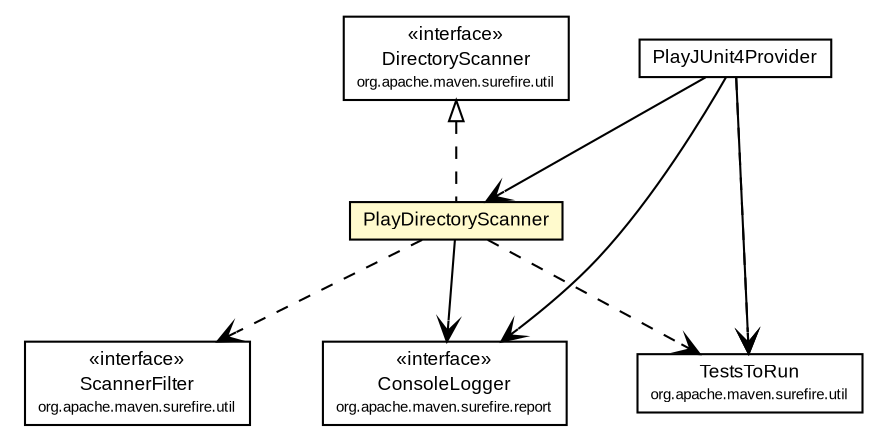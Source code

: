 #!/usr/local/bin/dot
#
# Class diagram 
# Generated by UmlGraph version 4.6 (http://www.spinellis.gr/sw/umlgraph)
#

digraph G {
	edge [fontname="arial",fontsize=10,labelfontname="arial",labelfontsize=10];
	node [fontname="arial",fontsize=10,shape=plaintext];
	// com.google.code.play.surefire.junit4.PlayJUnit4Provider
	c6829 [label=<<table border="0" cellborder="1" cellspacing="0" cellpadding="2" port="p" href="./PlayJUnit4Provider.html">
		<tr><td><table border="0" cellspacing="0" cellpadding="1">
			<tr><td> PlayJUnit4Provider </td></tr>
		</table></td></tr>
		</table>>, fontname="arial", fontcolor="black", fontsize=9.0];
	// com.google.code.play.surefire.junit4.PlayDirectoryScanner
	c6830 [label=<<table border="0" cellborder="1" cellspacing="0" cellpadding="2" port="p" bgcolor="lemonChiffon" href="./PlayDirectoryScanner.html">
		<tr><td><table border="0" cellspacing="0" cellpadding="1">
			<tr><td> PlayDirectoryScanner </td></tr>
		</table></td></tr>
		</table>>, fontname="arial", fontcolor="black", fontsize=9.0];
	//com.google.code.play.surefire.junit4.PlayDirectoryScanner implements org.apache.maven.surefire.util.DirectoryScanner
	c6832:p -> c6830:p [dir=back,arrowtail=empty,style=dashed];
	// com.google.code.play.surefire.junit4.PlayJUnit4Provider NAVASSOC com.google.code.play.surefire.junit4.PlayDirectoryScanner
	c6829:p -> c6830:p [taillabel="", label="", headlabel="", fontname="arial", fontcolor="black", fontsize=10.0, color="black", arrowhead=open];
	// com.google.code.play.surefire.junit4.PlayJUnit4Provider NAVASSOC org.apache.maven.surefire.util.TestsToRun
	c6829:p -> c6833:p [taillabel="", label="", headlabel="", fontname="arial", fontcolor="black", fontsize=10.0, color="black", arrowhead=open];
	// com.google.code.play.surefire.junit4.PlayJUnit4Provider NAVASSOC org.apache.maven.surefire.report.ConsoleLogger
	c6829:p -> c6834:p [taillabel="", label="", headlabel="", fontname="arial", fontcolor="black", fontsize=10.0, color="black", arrowhead=open];
	// com.google.code.play.surefire.junit4.PlayDirectoryScanner NAVASSOC org.apache.maven.surefire.report.ConsoleLogger
	c6830:p -> c6834:p [taillabel="", label="", headlabel="", fontname="arial", fontcolor="black", fontsize=10.0, color="black", arrowhead=open];
	// com.google.code.play.surefire.junit4.PlayJUnit4Provider DEPEND org.apache.maven.surefire.util.TestsToRun
	c6829:p -> c6833:p [taillabel="", label="", headlabel="", fontname="arial", fontcolor="black", fontsize=10.0, color="black", arrowhead=open, style=dashed];
	// com.google.code.play.surefire.junit4.PlayDirectoryScanner DEPEND org.apache.maven.surefire.util.TestsToRun
	c6830:p -> c6833:p [taillabel="", label="", headlabel="", fontname="arial", fontcolor="black", fontsize=10.0, color="black", arrowhead=open, style=dashed];
	// com.google.code.play.surefire.junit4.PlayDirectoryScanner DEPEND org.apache.maven.surefire.util.ScannerFilter
	c6830:p -> c6835:p [taillabel="", label="", headlabel="", fontname="arial", fontcolor="black", fontsize=10.0, color="black", arrowhead=open, style=dashed];
	// org.apache.maven.surefire.report.ConsoleLogger
	c6834 [label=<<table border="0" cellborder="1" cellspacing="0" cellpadding="2" port="p">
		<tr><td><table border="0" cellspacing="0" cellpadding="1">
			<tr><td> &laquo;interface&raquo; </td></tr>
			<tr><td> ConsoleLogger </td></tr>
			<tr><td><font point-size="7.0"> org.apache.maven.surefire.report </font></td></tr>
		</table></td></tr>
		</table>>, fontname="arial", fontcolor="black", fontsize=9.0];
	// org.apache.maven.surefire.util.DirectoryScanner
	c6832 [label=<<table border="0" cellborder="1" cellspacing="0" cellpadding="2" port="p">
		<tr><td><table border="0" cellspacing="0" cellpadding="1">
			<tr><td> &laquo;interface&raquo; </td></tr>
			<tr><td> DirectoryScanner </td></tr>
			<tr><td><font point-size="7.0"> org.apache.maven.surefire.util </font></td></tr>
		</table></td></tr>
		</table>>, fontname="arial", fontcolor="black", fontsize=9.0];
	// org.apache.maven.surefire.util.ScannerFilter
	c6835 [label=<<table border="0" cellborder="1" cellspacing="0" cellpadding="2" port="p">
		<tr><td><table border="0" cellspacing="0" cellpadding="1">
			<tr><td> &laquo;interface&raquo; </td></tr>
			<tr><td> ScannerFilter </td></tr>
			<tr><td><font point-size="7.0"> org.apache.maven.surefire.util </font></td></tr>
		</table></td></tr>
		</table>>, fontname="arial", fontcolor="black", fontsize=9.0];
	// org.apache.maven.surefire.util.TestsToRun
	c6833 [label=<<table border="0" cellborder="1" cellspacing="0" cellpadding="2" port="p">
		<tr><td><table border="0" cellspacing="0" cellpadding="1">
			<tr><td> TestsToRun </td></tr>
			<tr><td><font point-size="7.0"> org.apache.maven.surefire.util </font></td></tr>
		</table></td></tr>
		</table>>, fontname="arial", fontcolor="black", fontsize=9.0];
}

